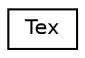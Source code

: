 digraph G
{
  edge [fontname="Helvetica",fontsize="10",labelfontname="Helvetica",labelfontsize="10"];
  node [fontname="Helvetica",fontsize="10",shape=record];
  rankdir=LR;
  Node1 [label="Tex",height=0.2,width=0.4,color="black", fillcolor="white", style="filled",URL="$df/d2d/structTex.html"];
}
